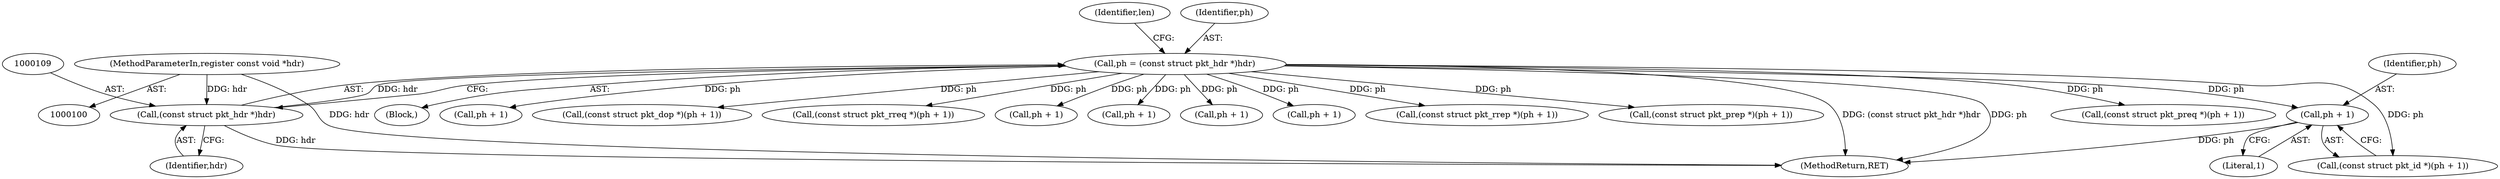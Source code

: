 digraph "0_tcpdump_cc356512f512e7fa423b3674db4bb31dbe40ffec_0@pointer" {
"1000161" [label="(Call,ph + 1)"];
"1000106" [label="(Call,ph = (const struct pkt_hdr *)hdr)"];
"1000108" [label="(Call,(const struct pkt_hdr *)hdr)"];
"1000102" [label="(MethodParameterIn,register const void *hdr)"];
"1000161" [label="(Call,ph + 1)"];
"1000159" [label="(Call,(const struct pkt_id *)(ph + 1))"];
"1000239" [label="(Call,(const struct pkt_preq *)(ph + 1))"];
"1000284" [label="(MethodReturn,RET)"];
"1000104" [label="(Block,)"];
"1000201" [label="(Call,ph + 1)"];
"1000163" [label="(Literal,1)"];
"1000219" [label="(Call,(const struct pkt_dop *)(ph + 1))"];
"1000179" [label="(Call,(const struct pkt_rreq *)(ph + 1))"];
"1000114" [label="(Identifier,len)"];
"1000261" [label="(Call,ph + 1)"];
"1000106" [label="(Call,ph = (const struct pkt_hdr *)hdr)"];
"1000241" [label="(Call,ph + 1)"];
"1000181" [label="(Call,ph + 1)"];
"1000221" [label="(Call,ph + 1)"];
"1000110" [label="(Identifier,hdr)"];
"1000199" [label="(Call,(const struct pkt_rrep *)(ph + 1))"];
"1000162" [label="(Identifier,ph)"];
"1000259" [label="(Call,(const struct pkt_prep *)(ph + 1))"];
"1000108" [label="(Call,(const struct pkt_hdr *)hdr)"];
"1000102" [label="(MethodParameterIn,register const void *hdr)"];
"1000107" [label="(Identifier,ph)"];
"1000161" -> "1000159"  [label="AST: "];
"1000161" -> "1000163"  [label="CFG: "];
"1000162" -> "1000161"  [label="AST: "];
"1000163" -> "1000161"  [label="AST: "];
"1000159" -> "1000161"  [label="CFG: "];
"1000161" -> "1000284"  [label="DDG: ph"];
"1000106" -> "1000161"  [label="DDG: ph"];
"1000106" -> "1000104"  [label="AST: "];
"1000106" -> "1000108"  [label="CFG: "];
"1000107" -> "1000106"  [label="AST: "];
"1000108" -> "1000106"  [label="AST: "];
"1000114" -> "1000106"  [label="CFG: "];
"1000106" -> "1000284"  [label="DDG: (const struct pkt_hdr *)hdr"];
"1000106" -> "1000284"  [label="DDG: ph"];
"1000108" -> "1000106"  [label="DDG: hdr"];
"1000106" -> "1000159"  [label="DDG: ph"];
"1000106" -> "1000179"  [label="DDG: ph"];
"1000106" -> "1000181"  [label="DDG: ph"];
"1000106" -> "1000199"  [label="DDG: ph"];
"1000106" -> "1000201"  [label="DDG: ph"];
"1000106" -> "1000219"  [label="DDG: ph"];
"1000106" -> "1000221"  [label="DDG: ph"];
"1000106" -> "1000239"  [label="DDG: ph"];
"1000106" -> "1000241"  [label="DDG: ph"];
"1000106" -> "1000259"  [label="DDG: ph"];
"1000106" -> "1000261"  [label="DDG: ph"];
"1000108" -> "1000110"  [label="CFG: "];
"1000109" -> "1000108"  [label="AST: "];
"1000110" -> "1000108"  [label="AST: "];
"1000108" -> "1000284"  [label="DDG: hdr"];
"1000102" -> "1000108"  [label="DDG: hdr"];
"1000102" -> "1000100"  [label="AST: "];
"1000102" -> "1000284"  [label="DDG: hdr"];
}

